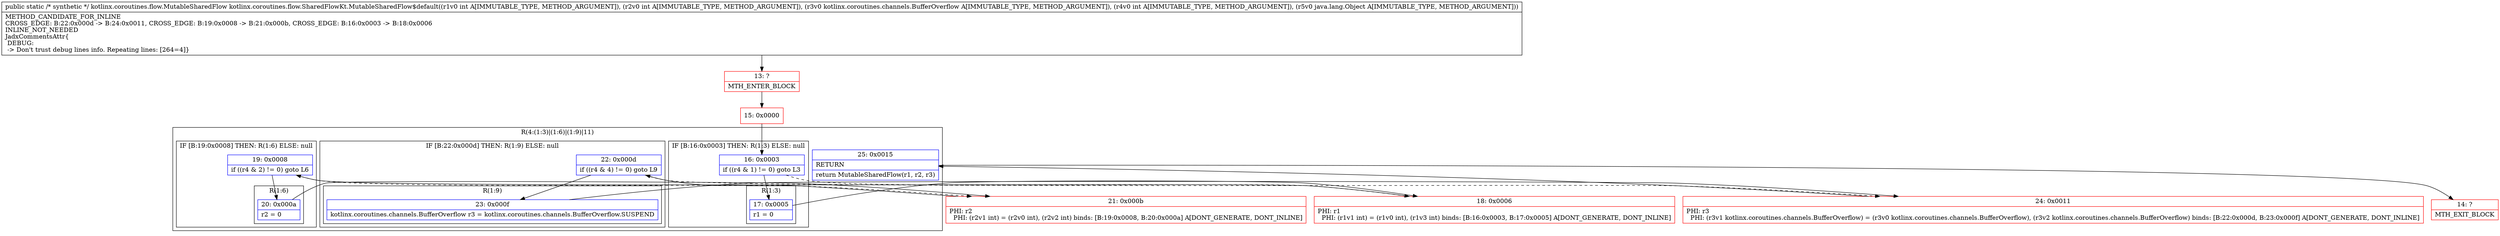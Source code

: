 digraph "CFG forkotlinx.coroutines.flow.SharedFlowKt.MutableSharedFlow$default(IILkotlinx\/coroutines\/channels\/BufferOverflow;ILjava\/lang\/Object;)Lkotlinx\/coroutines\/flow\/MutableSharedFlow;" {
subgraph cluster_Region_404829037 {
label = "R(4:(1:3)|(1:6)|(1:9)|11)";
node [shape=record,color=blue];
subgraph cluster_IfRegion_592266949 {
label = "IF [B:16:0x0003] THEN: R(1:3) ELSE: null";
node [shape=record,color=blue];
Node_16 [shape=record,label="{16\:\ 0x0003|if ((r4 & 1) != 0) goto L3\l}"];
subgraph cluster_Region_1814177289 {
label = "R(1:3)";
node [shape=record,color=blue];
Node_17 [shape=record,label="{17\:\ 0x0005|r1 = 0\l}"];
}
}
subgraph cluster_IfRegion_669610991 {
label = "IF [B:19:0x0008] THEN: R(1:6) ELSE: null";
node [shape=record,color=blue];
Node_19 [shape=record,label="{19\:\ 0x0008|if ((r4 & 2) != 0) goto L6\l}"];
subgraph cluster_Region_910333476 {
label = "R(1:6)";
node [shape=record,color=blue];
Node_20 [shape=record,label="{20\:\ 0x000a|r2 = 0\l}"];
}
}
subgraph cluster_IfRegion_2146469191 {
label = "IF [B:22:0x000d] THEN: R(1:9) ELSE: null";
node [shape=record,color=blue];
Node_22 [shape=record,label="{22\:\ 0x000d|if ((r4 & 4) != 0) goto L9\l}"];
subgraph cluster_Region_44033758 {
label = "R(1:9)";
node [shape=record,color=blue];
Node_23 [shape=record,label="{23\:\ 0x000f|kotlinx.coroutines.channels.BufferOverflow r3 = kotlinx.coroutines.channels.BufferOverflow.SUSPEND\l}"];
}
}
Node_25 [shape=record,label="{25\:\ 0x0015|RETURN\l|return MutableSharedFlow(r1, r2, r3)\l}"];
}
Node_13 [shape=record,color=red,label="{13\:\ ?|MTH_ENTER_BLOCK\l}"];
Node_15 [shape=record,color=red,label="{15\:\ 0x0000}"];
Node_18 [shape=record,color=red,label="{18\:\ 0x0006|PHI: r1 \l  PHI: (r1v1 int) = (r1v0 int), (r1v3 int) binds: [B:16:0x0003, B:17:0x0005] A[DONT_GENERATE, DONT_INLINE]\l}"];
Node_21 [shape=record,color=red,label="{21\:\ 0x000b|PHI: r2 \l  PHI: (r2v1 int) = (r2v0 int), (r2v2 int) binds: [B:19:0x0008, B:20:0x000a] A[DONT_GENERATE, DONT_INLINE]\l}"];
Node_24 [shape=record,color=red,label="{24\:\ 0x0011|PHI: r3 \l  PHI: (r3v1 kotlinx.coroutines.channels.BufferOverflow) = (r3v0 kotlinx.coroutines.channels.BufferOverflow), (r3v2 kotlinx.coroutines.channels.BufferOverflow) binds: [B:22:0x000d, B:23:0x000f] A[DONT_GENERATE, DONT_INLINE]\l}"];
Node_14 [shape=record,color=red,label="{14\:\ ?|MTH_EXIT_BLOCK\l}"];
MethodNode[shape=record,label="{public static \/* synthetic *\/ kotlinx.coroutines.flow.MutableSharedFlow kotlinx.coroutines.flow.SharedFlowKt.MutableSharedFlow$default((r1v0 int A[IMMUTABLE_TYPE, METHOD_ARGUMENT]), (r2v0 int A[IMMUTABLE_TYPE, METHOD_ARGUMENT]), (r3v0 kotlinx.coroutines.channels.BufferOverflow A[IMMUTABLE_TYPE, METHOD_ARGUMENT]), (r4v0 int A[IMMUTABLE_TYPE, METHOD_ARGUMENT]), (r5v0 java.lang.Object A[IMMUTABLE_TYPE, METHOD_ARGUMENT]))  | METHOD_CANDIDATE_FOR_INLINE\lCROSS_EDGE: B:22:0x000d \-\> B:24:0x0011, CROSS_EDGE: B:19:0x0008 \-\> B:21:0x000b, CROSS_EDGE: B:16:0x0003 \-\> B:18:0x0006\lINLINE_NOT_NEEDED\lJadxCommentsAttr\{\l DEBUG: \l \-\> Don't trust debug lines info. Repeating lines: [264=4]\}\l}"];
MethodNode -> Node_13;Node_16 -> Node_17;
Node_16 -> Node_18[style=dashed];
Node_17 -> Node_18;
Node_19 -> Node_20;
Node_19 -> Node_21[style=dashed];
Node_20 -> Node_21;
Node_22 -> Node_23;
Node_22 -> Node_24[style=dashed];
Node_23 -> Node_24;
Node_25 -> Node_14;
Node_13 -> Node_15;
Node_15 -> Node_16;
Node_18 -> Node_19;
Node_21 -> Node_22;
Node_24 -> Node_25;
}

